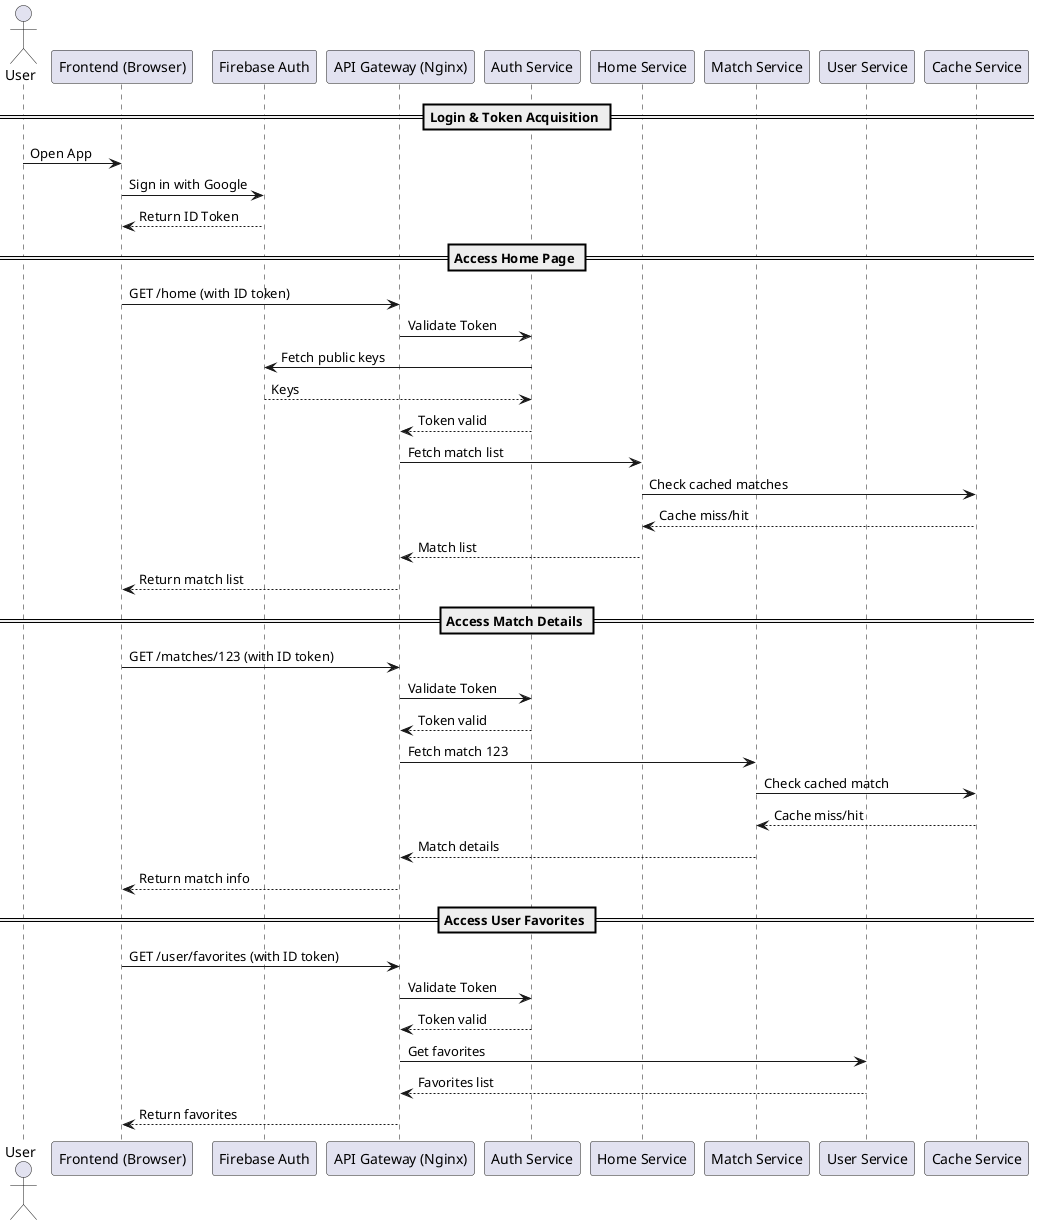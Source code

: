 @startuml

actor User
participant "Frontend (Browser)" as Frontend
participant "Firebase Auth" as Firebase
participant "API Gateway (Nginx)" as Nginx
participant "Auth Service" as Auth
participant "Home Service" as Home
participant "Match Service" as Match
participant "User Service" as UserSvc
participant "Cache Service" as Cache

== Login & Token Acquisition ==
User -> Frontend : Open App
Frontend -> Firebase : Sign in with Google
Firebase --> Frontend : Return ID Token

== Access Home Page ==
Frontend -> Nginx : GET /home (with ID token)
Nginx -> Auth : Validate Token
Auth -> Firebase : Fetch public keys
Firebase --> Auth : Keys
Auth --> Nginx : Token valid
Nginx -> Home : Fetch match list
Home -> Cache : Check cached matches
Cache --> Home : Cache miss/hit
Home --> Nginx : Match list
Nginx --> Frontend : Return match list

== Access Match Details ==
Frontend -> Nginx : GET /matches/123 (with ID token)
Nginx -> Auth : Validate Token
Auth --> Nginx : Token valid
Nginx -> Match : Fetch match 123
Match -> Cache : Check cached match
Cache --> Match : Cache miss/hit
Match --> Nginx : Match details
Nginx --> Frontend : Return match info

== Access User Favorites ==
Frontend -> Nginx : GET /user/favorites (with ID token)
Nginx -> Auth : Validate Token
Auth --> Nginx : Token valid
Nginx -> UserSvc : Get favorites
UserSvc --> Nginx : Favorites list
Nginx --> Frontend : Return favorites

@enduml